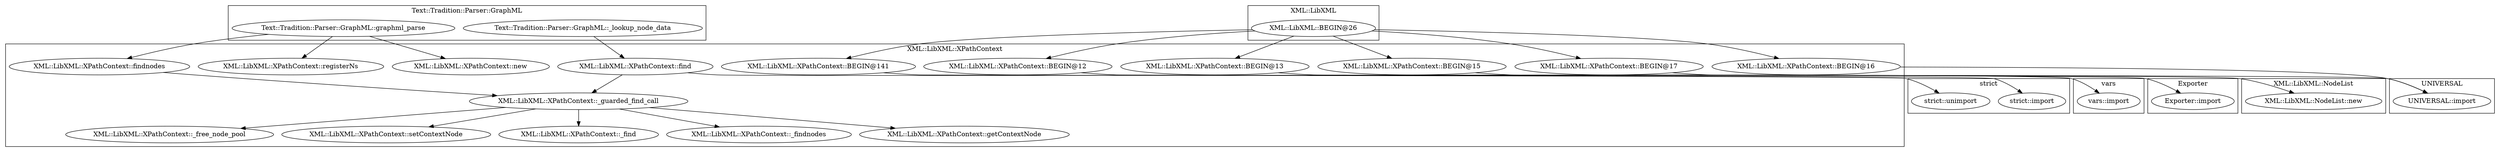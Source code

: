 digraph {
graph [overlap=false]
subgraph cluster_Text_Tradition_Parser_GraphML {
	label="Text::Tradition::Parser::GraphML";
	"Text::Tradition::Parser::GraphML::_lookup_node_data";
	"Text::Tradition::Parser::GraphML::graphml_parse";
}
subgraph cluster_UNIVERSAL {
	label="UNIVERSAL";
	"UNIVERSAL::import";
}
subgraph cluster_XML_LibXML_NodeList {
	label="XML::LibXML::NodeList";
	"XML::LibXML::NodeList::new";
}
subgraph cluster_XML_LibXML {
	label="XML::LibXML";
	"XML::LibXML::BEGIN@26";
}
subgraph cluster_Exporter {
	label="Exporter";
	"Exporter::import";
}
subgraph cluster_XML_LibXML_XPathContext {
	label="XML::LibXML::XPathContext";
	"XML::LibXML::XPathContext::registerNs";
	"XML::LibXML::XPathContext::_guarded_find_call";
	"XML::LibXML::XPathContext::BEGIN@141";
	"XML::LibXML::XPathContext::BEGIN@13";
	"XML::LibXML::XPathContext::BEGIN@15";
	"XML::LibXML::XPathContext::new";
	"XML::LibXML::XPathContext::BEGIN@12";
	"XML::LibXML::XPathContext::_free_node_pool";
	"XML::LibXML::XPathContext::find";
	"XML::LibXML::XPathContext::BEGIN@16";
	"XML::LibXML::XPathContext::BEGIN@17";
	"XML::LibXML::XPathContext::setContextNode";
	"XML::LibXML::XPathContext::findnodes";
	"XML::LibXML::XPathContext::_find";
	"XML::LibXML::XPathContext::_findnodes";
	"XML::LibXML::XPathContext::getContextNode";
}
subgraph cluster_vars {
	label="vars";
	"vars::import";
}
subgraph cluster_strict {
	label="strict";
	"strict::unimport";
	"strict::import";
}
"XML::LibXML::XPathContext::_guarded_find_call" -> "XML::LibXML::XPathContext::_free_node_pool";
"XML::LibXML::XPathContext::_guarded_find_call" -> "XML::LibXML::XPathContext::getContextNode";
"Text::Tradition::Parser::GraphML::graphml_parse" -> "XML::LibXML::XPathContext::new";
"XML::LibXML::XPathContext::BEGIN@17" -> "UNIVERSAL::import";
"XML::LibXML::XPathContext::BEGIN@16" -> "UNIVERSAL::import";
"XML::LibXML::XPathContext::_guarded_find_call" -> "XML::LibXML::XPathContext::setContextNode";
"Text::Tradition::Parser::GraphML::graphml_parse" -> "XML::LibXML::XPathContext::findnodes";
"XML::LibXML::XPathContext::_guarded_find_call" -> "XML::LibXML::XPathContext::_find";
"Text::Tradition::Parser::GraphML::_lookup_node_data" -> "XML::LibXML::XPathContext::find";
"XML::LibXML::XPathContext::find" -> "XML::LibXML::XPathContext::_guarded_find_call";
"XML::LibXML::XPathContext::findnodes" -> "XML::LibXML::XPathContext::_guarded_find_call";
"XML::LibXML::XPathContext::BEGIN@12" -> "strict::import";
"XML::LibXML::XPathContext::_guarded_find_call" -> "XML::LibXML::XPathContext::_findnodes";
"XML::LibXML::BEGIN@26" -> "XML::LibXML::XPathContext::BEGIN@141";
"XML::LibXML::BEGIN@26" -> "XML::LibXML::XPathContext::BEGIN@16";
"XML::LibXML::XPathContext::BEGIN@15" -> "Exporter::import";
"XML::LibXML::XPathContext::BEGIN@141" -> "strict::unimport";
"XML::LibXML::XPathContext::find" -> "XML::LibXML::NodeList::new";
"XML::LibXML::BEGIN@26" -> "XML::LibXML::XPathContext::BEGIN@15";
"XML::LibXML::XPathContext::BEGIN@13" -> "vars::import";
"Text::Tradition::Parser::GraphML::graphml_parse" -> "XML::LibXML::XPathContext::registerNs";
"XML::LibXML::BEGIN@26" -> "XML::LibXML::XPathContext::BEGIN@12";
"XML::LibXML::BEGIN@26" -> "XML::LibXML::XPathContext::BEGIN@13";
"XML::LibXML::BEGIN@26" -> "XML::LibXML::XPathContext::BEGIN@17";
}
